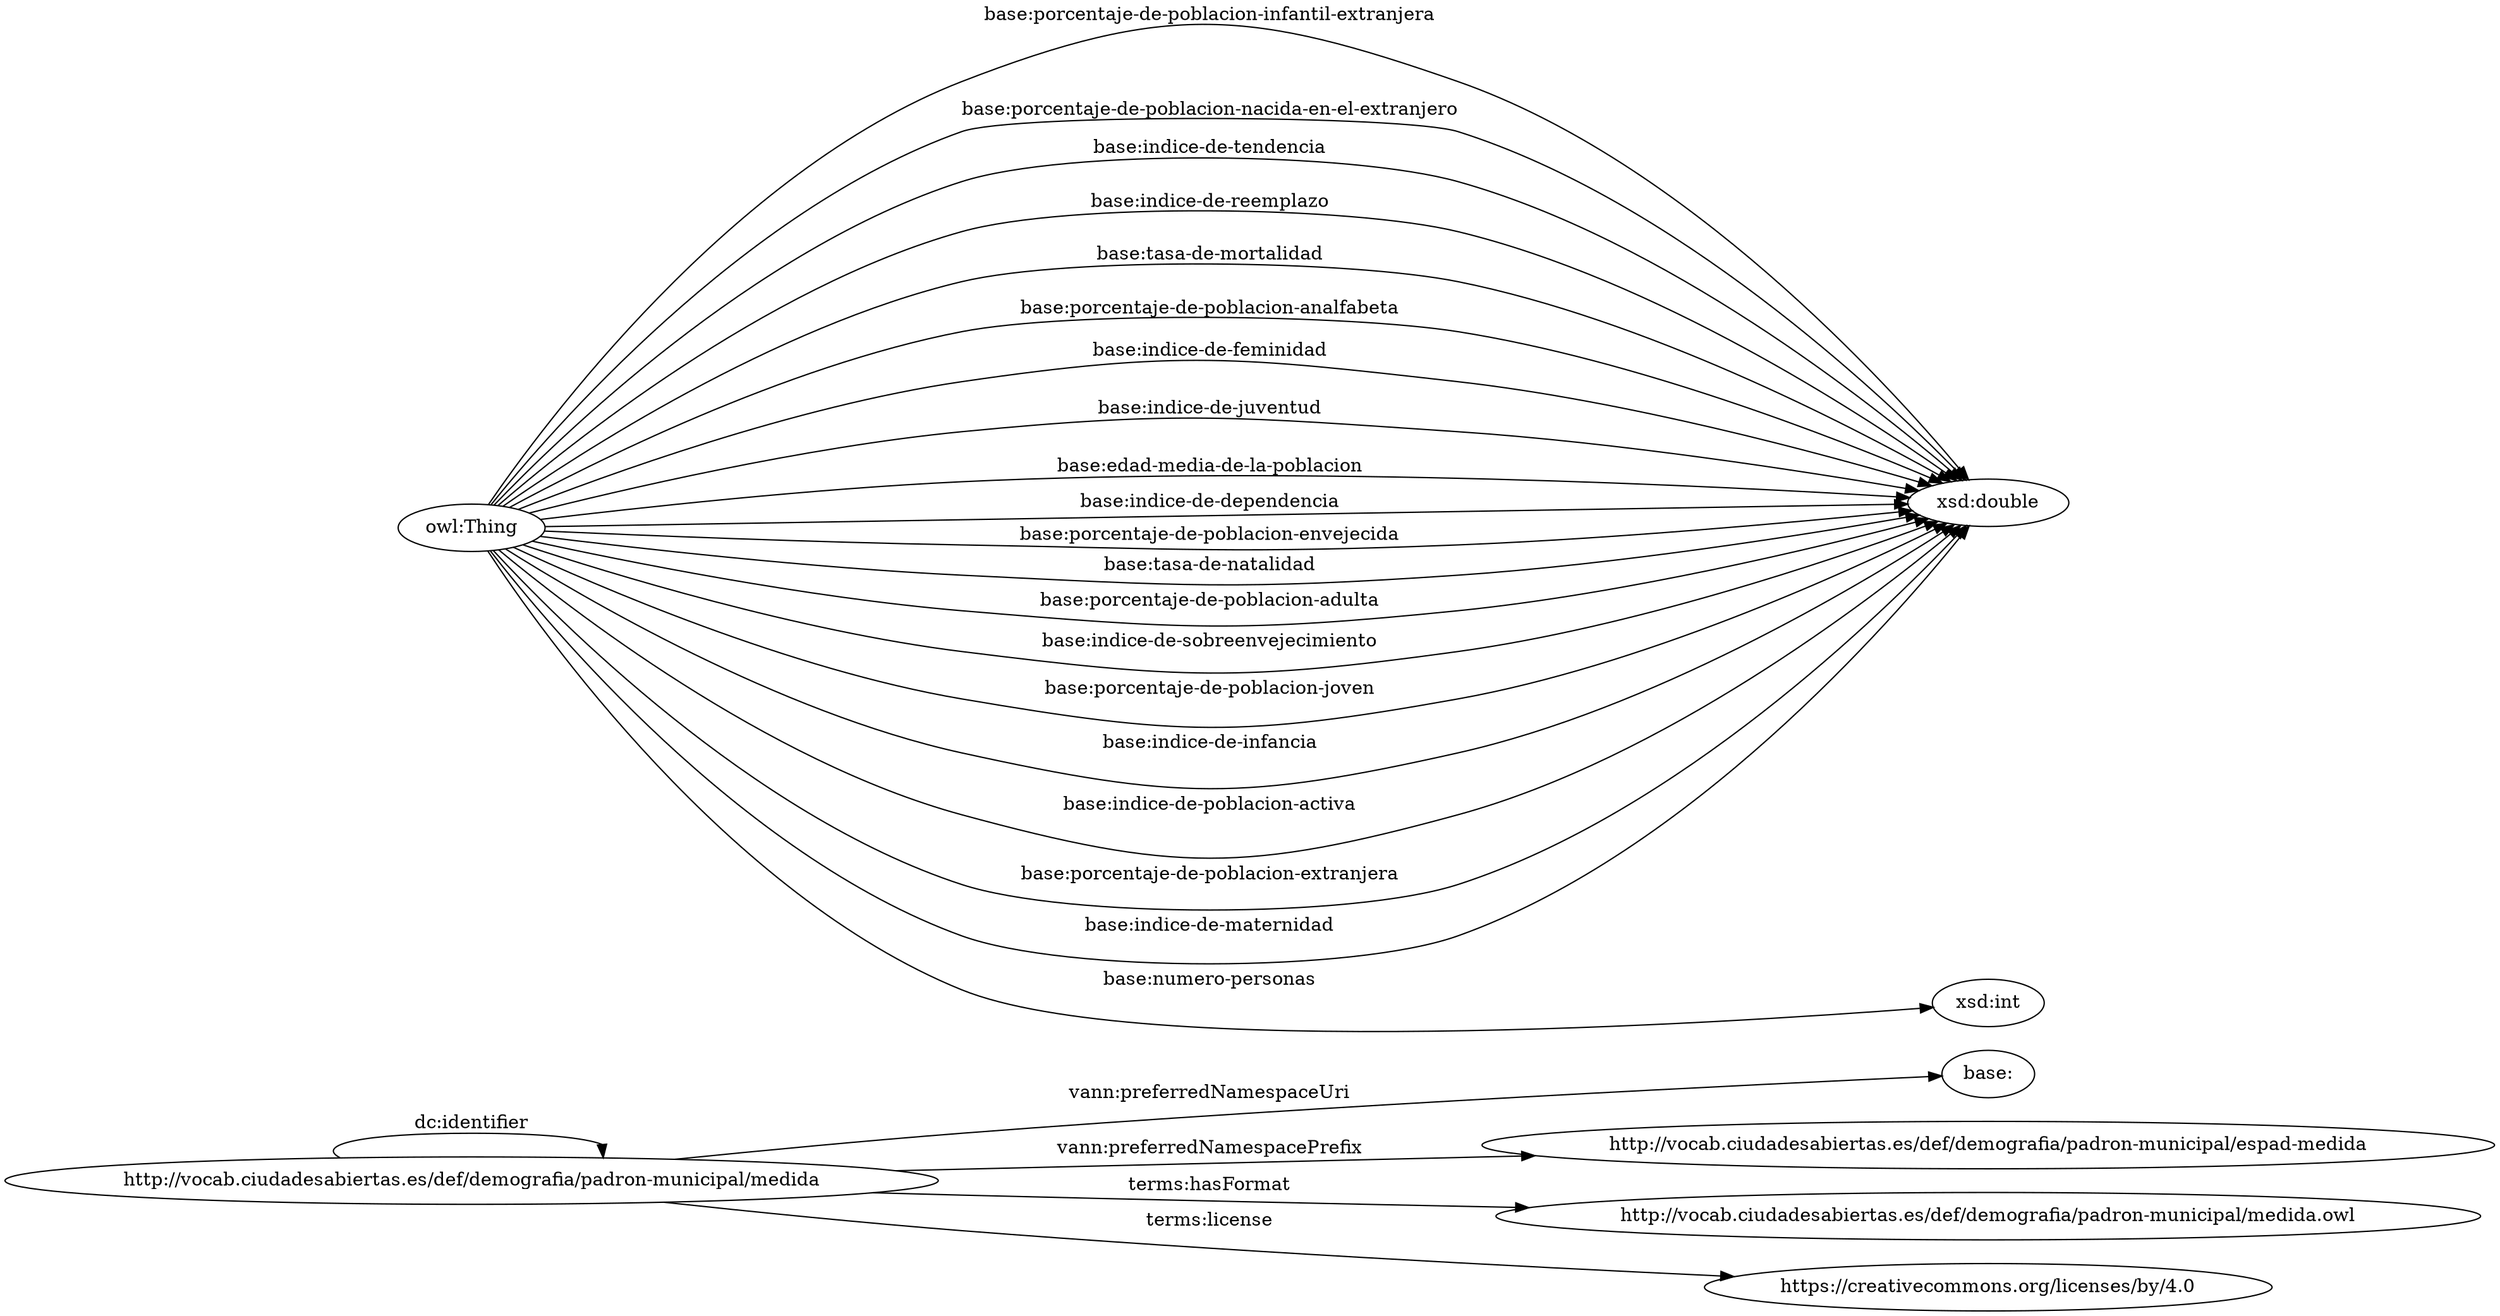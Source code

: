 digraph ar2dtool_diagram { 
rankdir=LR;
size="1501"
	"http://vocab.ciudadesabiertas.es/def/demografia/padron-municipal/medida" -> "http://vocab.ciudadesabiertas.es/def/demografia/padron-municipal/medida" [ label = "dc:identifier" ];
	"http://vocab.ciudadesabiertas.es/def/demografia/padron-municipal/medida" -> "base:" [ label = "vann:preferredNamespaceUri" ];
	"http://vocab.ciudadesabiertas.es/def/demografia/padron-municipal/medida" -> "http://vocab.ciudadesabiertas.es/def/demografia/padron-municipal/espad-medida" [ label = "vann:preferredNamespacePrefix" ];
	"http://vocab.ciudadesabiertas.es/def/demografia/padron-municipal/medida" -> "http://vocab.ciudadesabiertas.es/def/demografia/padron-municipal/medida.owl" [ label = "terms:hasFormat" ];
	"http://vocab.ciudadesabiertas.es/def/demografia/padron-municipal/medida" -> "https://creativecommons.org/licenses/by/4.0" [ label = "terms:license" ];
	"owl:Thing" -> "xsd:double" [ label = "base:porcentaje-de-poblacion-infantil-extranjera" ];
	"owl:Thing" -> "xsd:double" [ label = "base:porcentaje-de-poblacion-nacida-en-el-extranjero" ];
	"owl:Thing" -> "xsd:double" [ label = "base:indice-de-tendencia" ];
	"owl:Thing" -> "xsd:double" [ label = "base:indice-de-reemplazo" ];
	"owl:Thing" -> "xsd:double" [ label = "base:tasa-de-mortalidad" ];
	"owl:Thing" -> "xsd:double" [ label = "base:porcentaje-de-poblacion-analfabeta" ];
	"owl:Thing" -> "xsd:double" [ label = "base:indice-de-feminidad" ];
	"owl:Thing" -> "xsd:double" [ label = "base:indice-de-juventud" ];
	"owl:Thing" -> "xsd:double" [ label = "base:edad-media-de-la-poblacion" ];
	"owl:Thing" -> "xsd:double" [ label = "base:indice-de-dependencia" ];
	"owl:Thing" -> "xsd:double" [ label = "base:porcentaje-de-poblacion-envejecida" ];
	"owl:Thing" -> "xsd:double" [ label = "base:tasa-de-natalidad" ];
	"owl:Thing" -> "xsd:double" [ label = "base:porcentaje-de-poblacion-adulta" ];
	"owl:Thing" -> "xsd:double" [ label = "base:indice-de-sobreenvejecimiento" ];
	"owl:Thing" -> "xsd:double" [ label = "base:porcentaje-de-poblacion-joven" ];
	"owl:Thing" -> "xsd:int" [ label = "base:numero-personas" ];
	"owl:Thing" -> "xsd:double" [ label = "base:indice-de-infancia" ];
	"owl:Thing" -> "xsd:double" [ label = "base:indice-de-poblacion-activa" ];
	"owl:Thing" -> "xsd:double" [ label = "base:porcentaje-de-poblacion-extranjera" ];
	"owl:Thing" -> "xsd:double" [ label = "base:indice-de-maternidad" ];

}
